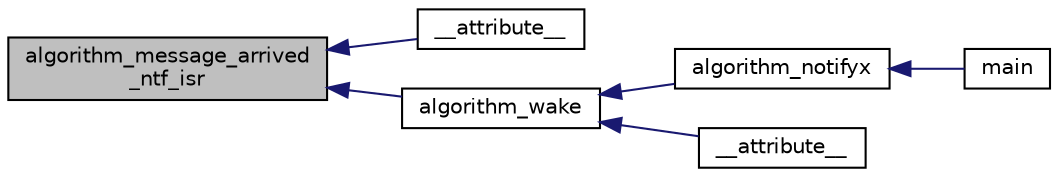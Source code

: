 digraph "algorithm_message_arrived_ntf_isr"
{
 // INTERACTIVE_SVG=YES
  edge [fontname="Helvetica",fontsize="10",labelfontname="Helvetica",labelfontsize="10"];
  node [fontname="Helvetica",fontsize="10",shape=record];
  rankdir="LR";
  Node1 [label="algorithm_message_arrived\l_ntf_isr",height=0.2,width=0.4,color="black", fillcolor="grey75", style="filled", fontcolor="black"];
  Node1 -> Node2 [dir="back",color="midnightblue",fontsize="10",style="solid"];
  Node2 [label="__attribute__",height=0.2,width=0.4,color="black", fillcolor="white", style="filled",URL="$dc/de2/a00024.html#a2068c3c2584547dbc1c8b9bca2d55b18",tooltip="Serial port receive interrupt. "];
  Node1 -> Node3 [dir="back",color="midnightblue",fontsize="10",style="solid"];
  Node3 [label="algorithm_wake",height=0.2,width=0.4,color="black", fillcolor="white", style="filled",URL="$dc/d87/a00032.html#a42ed16c7ef20e0c0031fe7ba7ae377b3",tooltip="Main processing loop for algorithm module. "];
  Node3 -> Node4 [dir="back",color="midnightblue",fontsize="10",style="solid"];
  Node4 [label="algorithm_notifyx",height=0.2,width=0.4,color="black", fillcolor="white", style="filled",URL="$dc/d87/a00032.html#a93269cdec3e21934aa9395440a2de605",tooltip="Algorithm module notification function. "];
  Node4 -> Node5 [dir="back",color="midnightblue",fontsize="10",style="solid"];
  Node5 [label="main",height=0.2,width=0.4,color="black", fillcolor="white", style="filled",URL="$d5/db6/a00042.html#a840291bc02cba5474a4cb46a9b9566fe",tooltip="System startup function. "];
  Node3 -> Node6 [dir="back",color="midnightblue",fontsize="10",style="solid"];
  Node6 [label="__attribute__",height=0.2,width=0.4,color="black", fillcolor="white", style="filled",URL="$d4/d8c/a00035.html#a2068c3c2584547dbc1c8b9bca2d55b18",tooltip="Fast timer interrupt to scan sensor element analog values. "];
}

